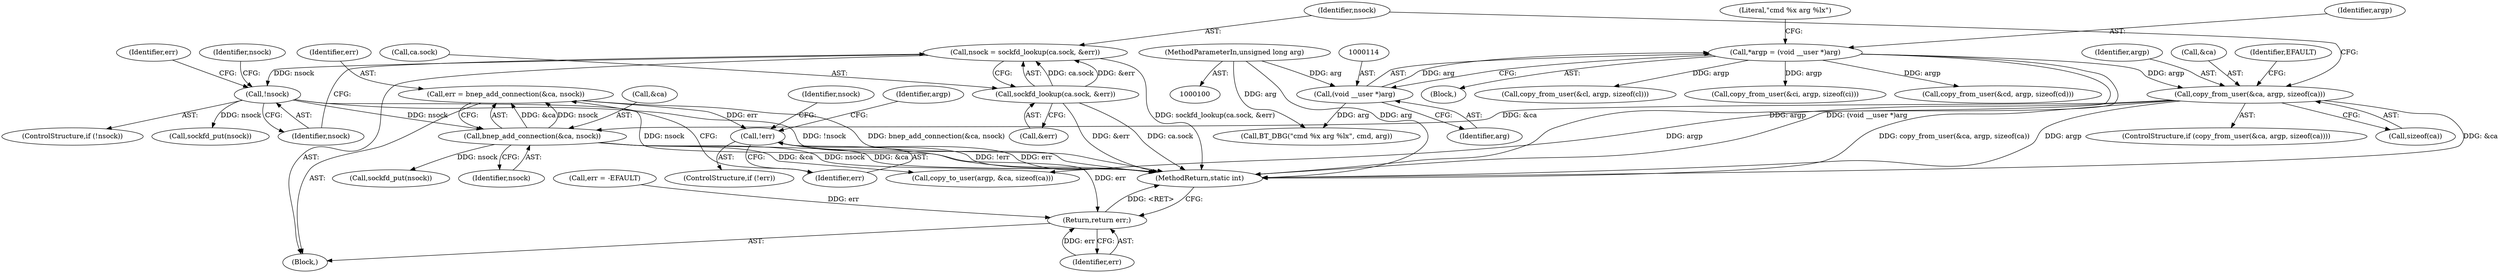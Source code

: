 digraph "0_linux_43629f8f5ea32a998d06d1bb41eefa0e821ff573@API" {
"1000181" [label="(Call,err = bnep_add_connection(&ca, nsock))"];
"1000183" [label="(Call,bnep_add_connection(&ca, nsock))"];
"1000133" [label="(Call,copy_from_user(&ca, argp, sizeof(ca)))"];
"1000111" [label="(Call,*argp = (void __user *)arg)"];
"1000113" [label="(Call,(void __user *)arg)"];
"1000103" [label="(MethodParameterIn,unsigned long arg)"];
"1000151" [label="(Call,!nsock)"];
"1000142" [label="(Call,nsock = sockfd_lookup(ca.sock, &err))"];
"1000144" [label="(Call,sockfd_lookup(ca.sock, &err))"];
"1000188" [label="(Call,!err)"];
"1000205" [label="(Return,return err;)"];
"1000198" [label="(Call,err = -EFAULT)"];
"1000104" [label="(Block,)"];
"1000150" [label="(ControlStructure,if (!nsock))"];
"1000103" [label="(MethodParameterIn,unsigned long arg)"];
"1000231" [label="(Call,copy_from_user(&cl, argp, sizeof(cl)))"];
"1000111" [label="(Call,*argp = (void __user *)arg)"];
"1000187" [label="(ControlStructure,if (!err))"];
"1000115" [label="(Identifier,arg)"];
"1000142" [label="(Call,nsock = sockfd_lookup(ca.sock, &err))"];
"1000132" [label="(ControlStructure,if (copy_from_user(&ca, argp, sizeof(ca))))"];
"1000271" [label="(Call,copy_from_user(&ci, argp, sizeof(ci)))"];
"1000204" [label="(Identifier,nsock)"];
"1000189" [label="(Identifier,err)"];
"1000203" [label="(Call,sockfd_put(nsock))"];
"1000216" [label="(Call,copy_from_user(&cd, argp, sizeof(cd)))"];
"1000136" [label="(Identifier,argp)"];
"1000192" [label="(Call,copy_to_user(argp, &ca, sizeof(ca)))"];
"1000148" [label="(Call,&err)"];
"1000143" [label="(Identifier,nsock)"];
"1000188" [label="(Call,!err)"];
"1000181" [label="(Call,err = bnep_add_connection(&ca, nsock))"];
"1000154" [label="(Identifier,err)"];
"1000205" [label="(Return,return err;)"];
"1000134" [label="(Call,&ca)"];
"1000159" [label="(Identifier,nsock)"];
"1000206" [label="(Identifier,err)"];
"1000133" [label="(Call,copy_from_user(&ca, argp, sizeof(ca)))"];
"1000164" [label="(Call,sockfd_put(nsock))"];
"1000184" [label="(Call,&ca)"];
"1000182" [label="(Identifier,err)"];
"1000113" [label="(Call,(void __user *)arg)"];
"1000141" [label="(Identifier,EFAULT)"];
"1000186" [label="(Identifier,nsock)"];
"1000112" [label="(Identifier,argp)"];
"1000151" [label="(Call,!nsock)"];
"1000145" [label="(Call,ca.sock)"];
"1000183" [label="(Call,bnep_add_connection(&ca, nsock))"];
"1000193" [label="(Identifier,argp)"];
"1000152" [label="(Identifier,nsock)"];
"1000118" [label="(Literal,\"cmd %x arg %lx\")"];
"1000306" [label="(MethodReturn,static int)"];
"1000137" [label="(Call,sizeof(ca))"];
"1000144" [label="(Call,sockfd_lookup(ca.sock, &err))"];
"1000123" [label="(Block,)"];
"1000117" [label="(Call,BT_DBG(\"cmd %x arg %lx\", cmd, arg))"];
"1000181" -> "1000123"  [label="AST: "];
"1000181" -> "1000183"  [label="CFG: "];
"1000182" -> "1000181"  [label="AST: "];
"1000183" -> "1000181"  [label="AST: "];
"1000189" -> "1000181"  [label="CFG: "];
"1000181" -> "1000306"  [label="DDG: bnep_add_connection(&ca, nsock)"];
"1000183" -> "1000181"  [label="DDG: &ca"];
"1000183" -> "1000181"  [label="DDG: nsock"];
"1000181" -> "1000188"  [label="DDG: err"];
"1000183" -> "1000186"  [label="CFG: "];
"1000184" -> "1000183"  [label="AST: "];
"1000186" -> "1000183"  [label="AST: "];
"1000183" -> "1000306"  [label="DDG: nsock"];
"1000183" -> "1000306"  [label="DDG: &ca"];
"1000133" -> "1000183"  [label="DDG: &ca"];
"1000151" -> "1000183"  [label="DDG: nsock"];
"1000183" -> "1000192"  [label="DDG: &ca"];
"1000183" -> "1000203"  [label="DDG: nsock"];
"1000133" -> "1000132"  [label="AST: "];
"1000133" -> "1000137"  [label="CFG: "];
"1000134" -> "1000133"  [label="AST: "];
"1000136" -> "1000133"  [label="AST: "];
"1000137" -> "1000133"  [label="AST: "];
"1000141" -> "1000133"  [label="CFG: "];
"1000143" -> "1000133"  [label="CFG: "];
"1000133" -> "1000306"  [label="DDG: &ca"];
"1000133" -> "1000306"  [label="DDG: copy_from_user(&ca, argp, sizeof(ca))"];
"1000133" -> "1000306"  [label="DDG: argp"];
"1000111" -> "1000133"  [label="DDG: argp"];
"1000133" -> "1000192"  [label="DDG: argp"];
"1000111" -> "1000104"  [label="AST: "];
"1000111" -> "1000113"  [label="CFG: "];
"1000112" -> "1000111"  [label="AST: "];
"1000113" -> "1000111"  [label="AST: "];
"1000118" -> "1000111"  [label="CFG: "];
"1000111" -> "1000306"  [label="DDG: argp"];
"1000111" -> "1000306"  [label="DDG: (void __user *)arg"];
"1000113" -> "1000111"  [label="DDG: arg"];
"1000111" -> "1000216"  [label="DDG: argp"];
"1000111" -> "1000231"  [label="DDG: argp"];
"1000111" -> "1000271"  [label="DDG: argp"];
"1000113" -> "1000115"  [label="CFG: "];
"1000114" -> "1000113"  [label="AST: "];
"1000115" -> "1000113"  [label="AST: "];
"1000103" -> "1000113"  [label="DDG: arg"];
"1000113" -> "1000117"  [label="DDG: arg"];
"1000103" -> "1000100"  [label="AST: "];
"1000103" -> "1000306"  [label="DDG: arg"];
"1000103" -> "1000117"  [label="DDG: arg"];
"1000151" -> "1000150"  [label="AST: "];
"1000151" -> "1000152"  [label="CFG: "];
"1000152" -> "1000151"  [label="AST: "];
"1000154" -> "1000151"  [label="CFG: "];
"1000159" -> "1000151"  [label="CFG: "];
"1000151" -> "1000306"  [label="DDG: !nsock"];
"1000151" -> "1000306"  [label="DDG: nsock"];
"1000142" -> "1000151"  [label="DDG: nsock"];
"1000151" -> "1000164"  [label="DDG: nsock"];
"1000142" -> "1000123"  [label="AST: "];
"1000142" -> "1000144"  [label="CFG: "];
"1000143" -> "1000142"  [label="AST: "];
"1000144" -> "1000142"  [label="AST: "];
"1000152" -> "1000142"  [label="CFG: "];
"1000142" -> "1000306"  [label="DDG: sockfd_lookup(ca.sock, &err)"];
"1000144" -> "1000142"  [label="DDG: ca.sock"];
"1000144" -> "1000142"  [label="DDG: &err"];
"1000144" -> "1000148"  [label="CFG: "];
"1000145" -> "1000144"  [label="AST: "];
"1000148" -> "1000144"  [label="AST: "];
"1000144" -> "1000306"  [label="DDG: &err"];
"1000144" -> "1000306"  [label="DDG: ca.sock"];
"1000188" -> "1000187"  [label="AST: "];
"1000188" -> "1000189"  [label="CFG: "];
"1000189" -> "1000188"  [label="AST: "];
"1000193" -> "1000188"  [label="CFG: "];
"1000204" -> "1000188"  [label="CFG: "];
"1000188" -> "1000306"  [label="DDG: !err"];
"1000188" -> "1000306"  [label="DDG: err"];
"1000188" -> "1000205"  [label="DDG: err"];
"1000205" -> "1000123"  [label="AST: "];
"1000205" -> "1000206"  [label="CFG: "];
"1000206" -> "1000205"  [label="AST: "];
"1000306" -> "1000205"  [label="CFG: "];
"1000205" -> "1000306"  [label="DDG: <RET>"];
"1000206" -> "1000205"  [label="DDG: err"];
"1000198" -> "1000205"  [label="DDG: err"];
}
